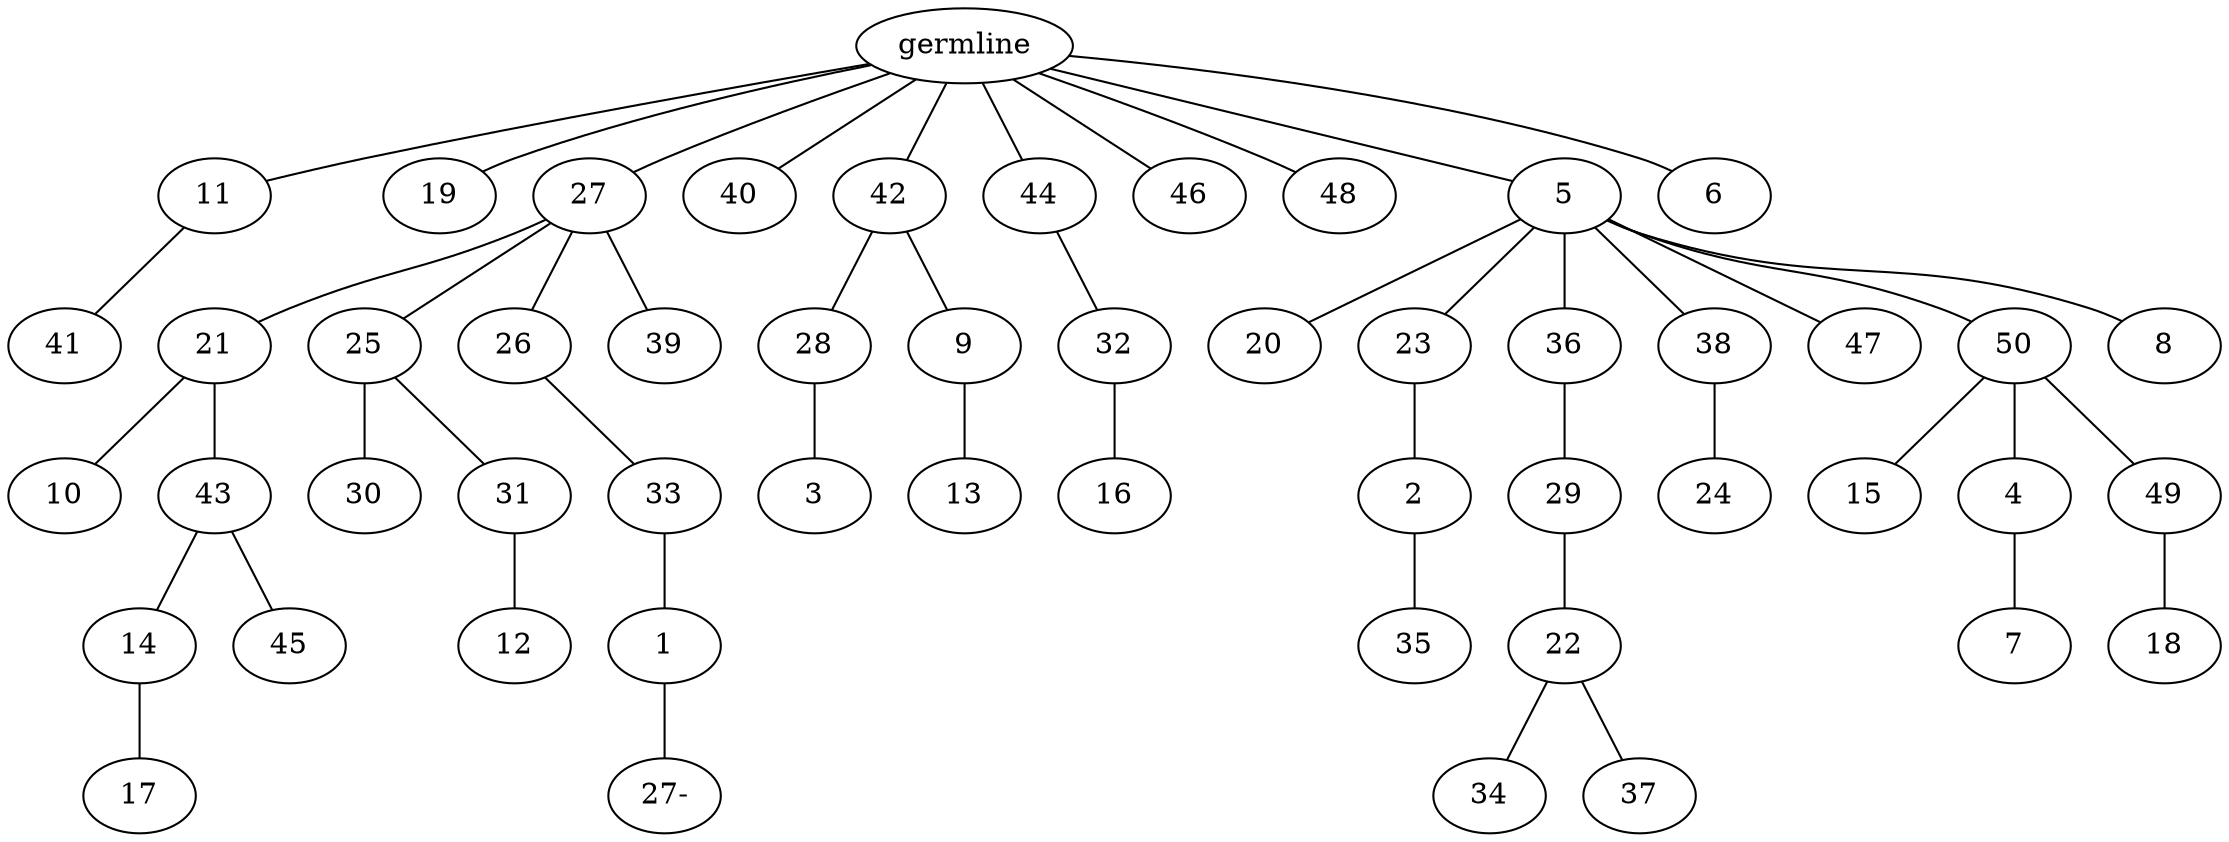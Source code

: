graph tree {
    "140265274285888" [label="germline"];
    "140265274402800" [label="11"];
    "140265274402224" [label="41"];
    "140265274401504" [label="19"];
    "140265274403952" [label="27"];
    "140265274402464" [label="21"];
    "140265274401168" [label="10"];
    "140265274404816" [label="43"];
    "140265274402752" [label="14"];
    "140265274358032" [label="17"];
    "140265274357696" [label="45"];
    "140265274402848" [label="25"];
    "140265274403184" [label="30"];
    "140265274402080" [label="31"];
    "140265274355824" [label="12"];
    "140265274402176" [label="26"];
    "140265274356400" [label="33"];
    "140265274357600" [label="1"];
    "140265274427856" [label="27-"];
    "140265274401936" [label="39"];
    "140265274401840" [label="40"];
    "140265274403424" [label="42"];
    "140265274357744" [label="28"];
    "140265274298432" [label="3"];
    "140265274356160" [label="9"];
    "140265274298768" [label="13"];
    "140265274404768" [label="44"];
    "140265274356592" [label="32"];
    "140265275325456" [label="16"];
    "140265274401888" [label="46"];
    "140265274300592" [label="48"];
    "140265274358848" [label="5"];
    "140265275325264" [label="20"];
    "140265275325696" [label="23"];
    "140265275324400" [label="2"];
    "140265275325408" [label="35"];
    "140265275323008" [label="36"];
    "140265275323488" [label="29"];
    "140265275271680" [label="22"];
    "140265275273072" [label="34"];
    "140265275271584" [label="37"];
    "140265275324256" [label="38"];
    "140265275271248" [label="24"];
    "140265275323680" [label="47"];
    "140265275326176" [label="50"];
    "140265275270912" [label="15"];
    "140265275271920" [label="4"];
    "140265275293216" [label="7"];
    "140265275272736" [label="49"];
    "140265275292400" [label="18"];
    "140265275325072" [label="8"];
    "140265274300448" [label="6"];
    "140265274285888" -- "140265274402800";
    "140265274285888" -- "140265274401504";
    "140265274285888" -- "140265274403952";
    "140265274285888" -- "140265274401840";
    "140265274285888" -- "140265274403424";
    "140265274285888" -- "140265274404768";
    "140265274285888" -- "140265274401888";
    "140265274285888" -- "140265274300592";
    "140265274285888" -- "140265274358848";
    "140265274285888" -- "140265274300448";
    "140265274402800" -- "140265274402224";
    "140265274403952" -- "140265274402464";
    "140265274403952" -- "140265274402848";
    "140265274403952" -- "140265274402176";
    "140265274403952" -- "140265274401936";
    "140265274402464" -- "140265274401168";
    "140265274402464" -- "140265274404816";
    "140265274404816" -- "140265274402752";
    "140265274404816" -- "140265274357696";
    "140265274402752" -- "140265274358032";
    "140265274402848" -- "140265274403184";
    "140265274402848" -- "140265274402080";
    "140265274402080" -- "140265274355824";
    "140265274402176" -- "140265274356400";
    "140265274356400" -- "140265274357600";
    "140265274357600" -- "140265274427856";
    "140265274403424" -- "140265274357744";
    "140265274403424" -- "140265274356160";
    "140265274357744" -- "140265274298432";
    "140265274356160" -- "140265274298768";
    "140265274404768" -- "140265274356592";
    "140265274356592" -- "140265275325456";
    "140265274358848" -- "140265275325264";
    "140265274358848" -- "140265275325696";
    "140265274358848" -- "140265275323008";
    "140265274358848" -- "140265275324256";
    "140265274358848" -- "140265275323680";
    "140265274358848" -- "140265275326176";
    "140265274358848" -- "140265275325072";
    "140265275325696" -- "140265275324400";
    "140265275324400" -- "140265275325408";
    "140265275323008" -- "140265275323488";
    "140265275323488" -- "140265275271680";
    "140265275271680" -- "140265275273072";
    "140265275271680" -- "140265275271584";
    "140265275324256" -- "140265275271248";
    "140265275326176" -- "140265275270912";
    "140265275326176" -- "140265275271920";
    "140265275326176" -- "140265275272736";
    "140265275271920" -- "140265275293216";
    "140265275272736" -- "140265275292400";
}
